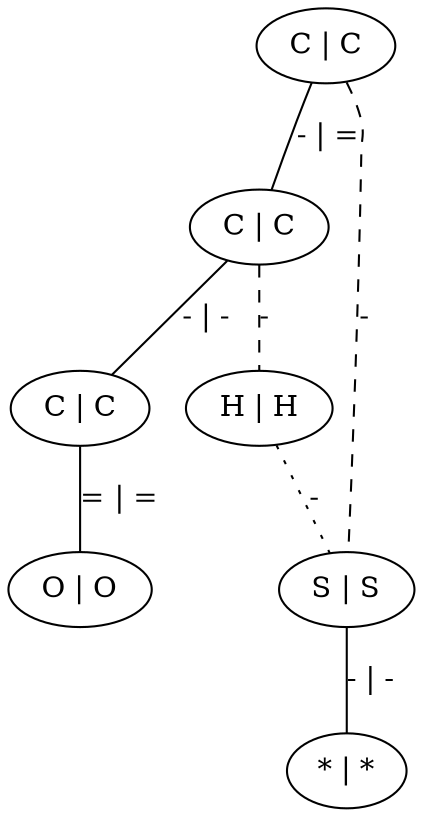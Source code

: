 graph G {
	0 [ label="C | C" ]
	1 [ label="C | C" ]
	2 [ label="C | C" ]
	3 [ label="O | O" ]
	4 [ label="H | H" ]
	5 [ label="S | S" ]
	6 [ label="* | *" ]
	0 -- 1 [ label="- | =" ]
	0 -- 5 [ style=dashed label="-" ]
	1 -- 2 [ label="- | -" ]
	1 -- 4 [ style=dashed label="-" ]
	2 -- 3 [ label="= | =" ]
	4 -- 5 [ style=dotted label="-" ]
	5 -- 6 [ label="- | -" ]
}
